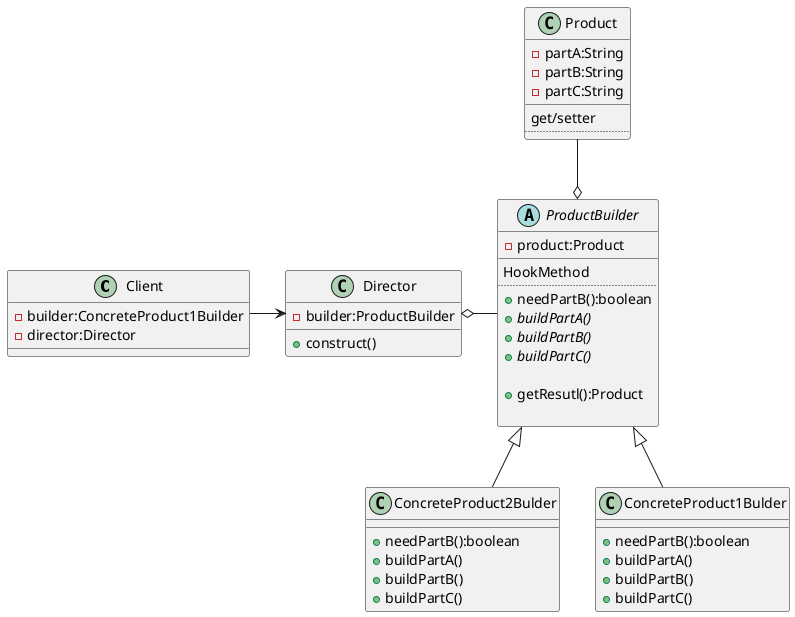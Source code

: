 @startuml

class Client {
    - builder:ConcreteProduct1Builder
    - director:Director
}

class Director {
    - builder:ProductBuilder
    + construct()
}

abstract class ProductBuilder {
    - product:Product
    __
    HookMethod
    ..
    + needPartB():boolean
    + {abstract} buildPartA()
    + {abstract} buildPartB()
    + {abstract} buildPartC()

    + getResutl():Product

}
together {
    class ConcreteProduct1Bulder {
        + needPartB():boolean
        + buildPartA()
        + buildPartB()
        + buildPartC()
    }
    class ConcreteProduct2Bulder {
        + needPartB():boolean
        + buildPartA()
        + buildPartB()
        + buildPartC()
    }
}

class Product {
    - partA:String
    - partB:String
    - partC:String
    __
    get/setter
    ..
}

Client -right-> Director
Director o-right- ProductBuilder
ProductBuilder o-up- Product
ProductBuilder <|-- ConcreteProduct1Bulder
ProductBuilder <|-- ConcreteProduct2Bulder

@enduml